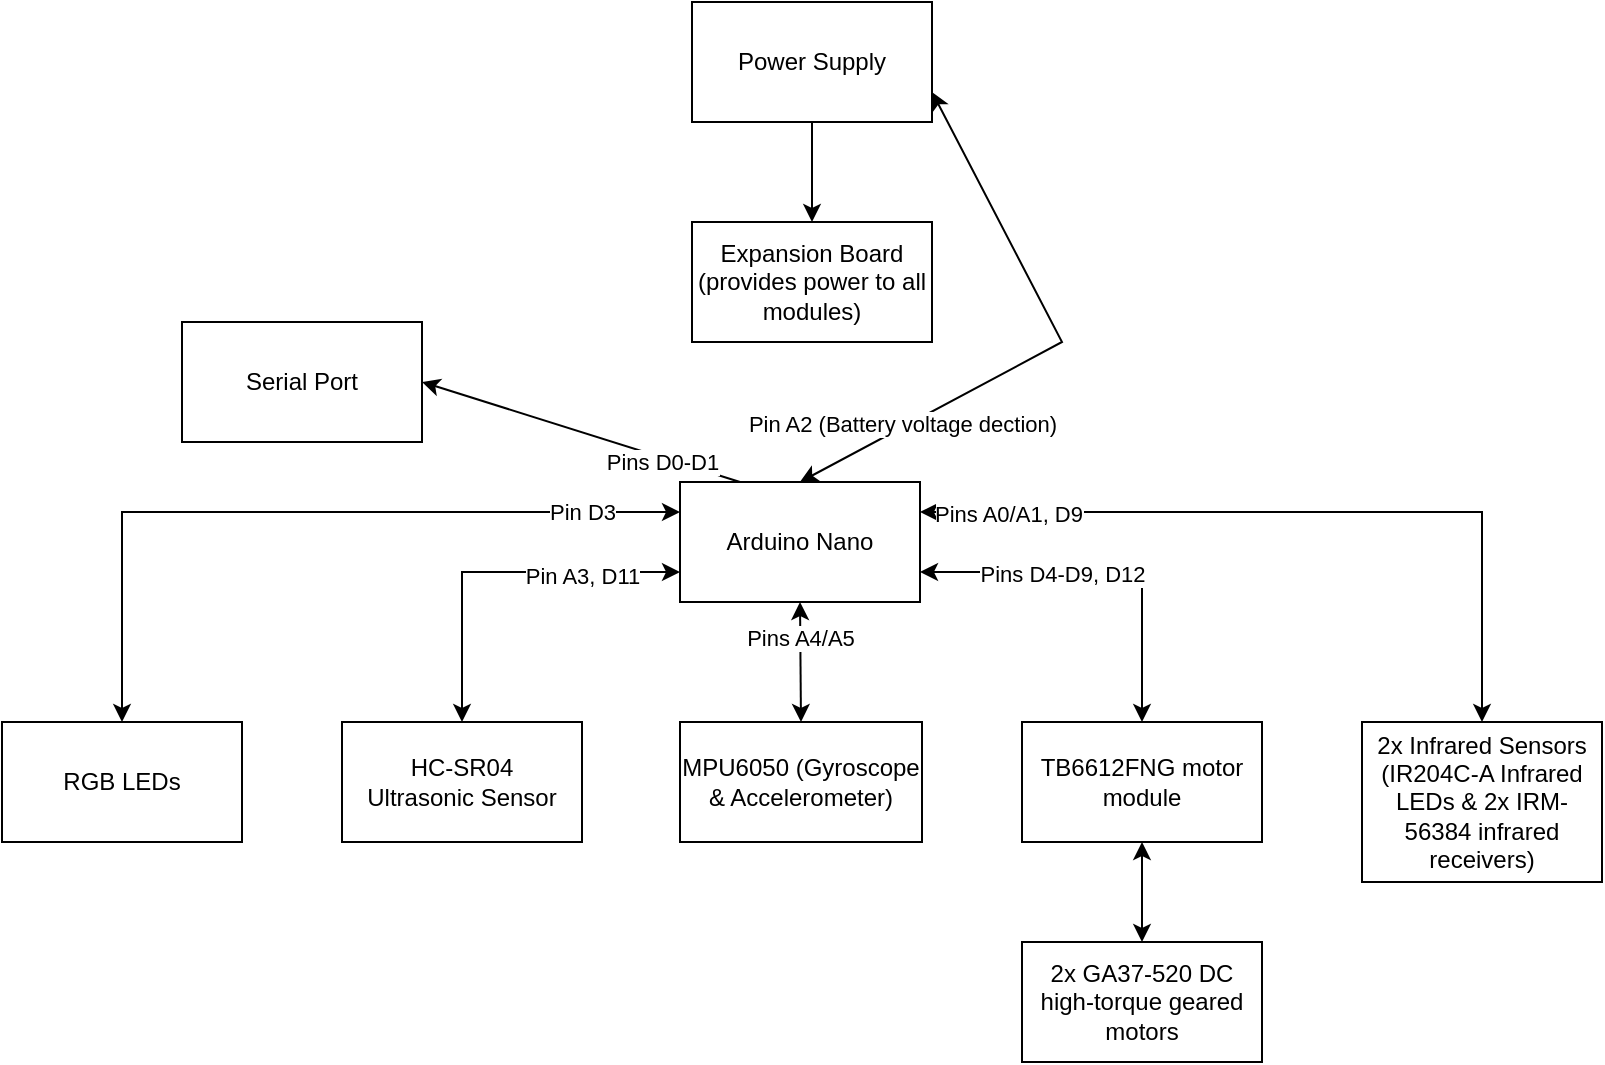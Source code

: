 <mxfile version="24.2.2" type="device">
  <diagram name="Page-1" id="tZhQ7N3SIoY8kiFbMGkk">
    <mxGraphModel dx="946" dy="611" grid="1" gridSize="10" guides="1" tooltips="1" connect="1" arrows="1" fold="1" page="1" pageScale="1" pageWidth="850" pageHeight="1100" math="0" shadow="0">
      <root>
        <mxCell id="0" />
        <mxCell id="1" parent="0" />
        <mxCell id="_G5S-nywfWDWzpAG_IgQ-1" value="Arduino Nano" style="rounded=0;whiteSpace=wrap;html=1;" vertex="1" parent="1">
          <mxGeometry x="359" y="280" width="120" height="60" as="geometry" />
        </mxCell>
        <mxCell id="_G5S-nywfWDWzpAG_IgQ-2" value="Expansion Board&lt;div&gt;(provides power to all modules)&lt;/div&gt;" style="rounded=0;whiteSpace=wrap;html=1;" vertex="1" parent="1">
          <mxGeometry x="365" y="150" width="120" height="60" as="geometry" />
        </mxCell>
        <mxCell id="_G5S-nywfWDWzpAG_IgQ-10" value="" style="edgeStyle=orthogonalEdgeStyle;rounded=0;orthogonalLoop=1;jettySize=auto;html=1;" edge="1" parent="1" source="_G5S-nywfWDWzpAG_IgQ-3" target="_G5S-nywfWDWzpAG_IgQ-2">
          <mxGeometry relative="1" as="geometry" />
        </mxCell>
        <mxCell id="_G5S-nywfWDWzpAG_IgQ-3" value="Power Supply" style="rounded=0;whiteSpace=wrap;html=1;" vertex="1" parent="1">
          <mxGeometry x="365" y="40" width="120" height="60" as="geometry" />
        </mxCell>
        <mxCell id="_G5S-nywfWDWzpAG_IgQ-4" value="MPU6050 (Gyroscope &amp;amp; Accelerometer)" style="rounded=0;whiteSpace=wrap;html=1;" vertex="1" parent="1">
          <mxGeometry x="359" y="400" width="121" height="60" as="geometry" />
        </mxCell>
        <mxCell id="_G5S-nywfWDWzpAG_IgQ-5" value="TB6612FNG motor module" style="rounded=0;whiteSpace=wrap;html=1;" vertex="1" parent="1">
          <mxGeometry x="530" y="400" width="120" height="60" as="geometry" />
        </mxCell>
        <mxCell id="_G5S-nywfWDWzpAG_IgQ-6" value="2x GA37-520 DC high-torque geared motors" style="rounded=0;whiteSpace=wrap;html=1;" vertex="1" parent="1">
          <mxGeometry x="530" y="510" width="120" height="60" as="geometry" />
        </mxCell>
        <mxCell id="_G5S-nywfWDWzpAG_IgQ-7" value="RGB LEDs" style="rounded=0;whiteSpace=wrap;html=1;" vertex="1" parent="1">
          <mxGeometry x="20" y="400" width="120" height="60" as="geometry" />
        </mxCell>
        <mxCell id="_G5S-nywfWDWzpAG_IgQ-8" value="HC-SR04&lt;div&gt;Ultrasonic Sensor&lt;/div&gt;" style="rounded=0;whiteSpace=wrap;html=1;" vertex="1" parent="1">
          <mxGeometry x="190" y="400" width="120" height="60" as="geometry" />
        </mxCell>
        <mxCell id="_G5S-nywfWDWzpAG_IgQ-9" value="2x Infrared Sensors&lt;div&gt;(IR204C-A Infrared LEDs &amp;amp; 2x IRM-56384 infrared receivers)&lt;/div&gt;" style="rounded=0;whiteSpace=wrap;html=1;" vertex="1" parent="1">
          <mxGeometry x="700" y="400" width="120" height="80" as="geometry" />
        </mxCell>
        <mxCell id="_G5S-nywfWDWzpAG_IgQ-14" value="" style="endArrow=classic;startArrow=classic;html=1;rounded=0;entryX=0.5;entryY=1;entryDx=0;entryDy=0;exitX=0.5;exitY=0;exitDx=0;exitDy=0;" edge="1" parent="1" source="_G5S-nywfWDWzpAG_IgQ-4" target="_G5S-nywfWDWzpAG_IgQ-1">
          <mxGeometry width="50" height="50" relative="1" as="geometry">
            <mxPoint x="400" y="400" as="sourcePoint" />
            <mxPoint x="450" y="350" as="targetPoint" />
          </mxGeometry>
        </mxCell>
        <mxCell id="_G5S-nywfWDWzpAG_IgQ-38" value="Pins A4/A5" style="edgeLabel;html=1;align=center;verticalAlign=middle;resizable=0;points=[];" vertex="1" connectable="0" parent="_G5S-nywfWDWzpAG_IgQ-14">
          <mxGeometry x="0.4" relative="1" as="geometry">
            <mxPoint as="offset" />
          </mxGeometry>
        </mxCell>
        <mxCell id="_G5S-nywfWDWzpAG_IgQ-17" value="" style="endArrow=classic;startArrow=classic;html=1;rounded=0;exitX=1;exitY=0.25;exitDx=0;exitDy=0;entryX=0.5;entryY=0;entryDx=0;entryDy=0;" edge="1" parent="1" source="_G5S-nywfWDWzpAG_IgQ-1" target="_G5S-nywfWDWzpAG_IgQ-9">
          <mxGeometry width="50" height="50" relative="1" as="geometry">
            <mxPoint x="550" y="310" as="sourcePoint" />
            <mxPoint x="600" y="260" as="targetPoint" />
            <Array as="points">
              <mxPoint x="760" y="295" />
            </Array>
          </mxGeometry>
        </mxCell>
        <mxCell id="_G5S-nywfWDWzpAG_IgQ-23" value="Pins A0/A1, D9" style="edgeLabel;html=1;align=center;verticalAlign=middle;resizable=0;points=[];" vertex="1" connectable="0" parent="_G5S-nywfWDWzpAG_IgQ-17">
          <mxGeometry x="-0.772" y="-1" relative="1" as="geometry">
            <mxPoint as="offset" />
          </mxGeometry>
        </mxCell>
        <mxCell id="_G5S-nywfWDWzpAG_IgQ-18" value="" style="endArrow=classic;startArrow=classic;html=1;rounded=0;exitX=1;exitY=0.75;exitDx=0;exitDy=0;entryX=0.5;entryY=0;entryDx=0;entryDy=0;" edge="1" parent="1" source="_G5S-nywfWDWzpAG_IgQ-1" target="_G5S-nywfWDWzpAG_IgQ-5">
          <mxGeometry width="50" height="50" relative="1" as="geometry">
            <mxPoint x="570" y="380" as="sourcePoint" />
            <mxPoint x="620" y="330" as="targetPoint" />
            <Array as="points">
              <mxPoint x="590" y="325" />
            </Array>
          </mxGeometry>
        </mxCell>
        <mxCell id="_G5S-nywfWDWzpAG_IgQ-26" value="Pins D4-D9, D12" style="edgeLabel;html=1;align=center;verticalAlign=middle;resizable=0;points=[];" vertex="1" connectable="0" parent="_G5S-nywfWDWzpAG_IgQ-18">
          <mxGeometry x="-0.538" y="-1" relative="1" as="geometry">
            <mxPoint x="28" as="offset" />
          </mxGeometry>
        </mxCell>
        <mxCell id="_G5S-nywfWDWzpAG_IgQ-20" value="" style="endArrow=classic;startArrow=classic;html=1;rounded=0;entryX=0.5;entryY=1;entryDx=0;entryDy=0;" edge="1" parent="1" source="_G5S-nywfWDWzpAG_IgQ-6" target="_G5S-nywfWDWzpAG_IgQ-5">
          <mxGeometry width="50" height="50" relative="1" as="geometry">
            <mxPoint x="470" y="570" as="sourcePoint" />
            <mxPoint x="520" y="520" as="targetPoint" />
          </mxGeometry>
        </mxCell>
        <mxCell id="_G5S-nywfWDWzpAG_IgQ-21" value="" style="endArrow=classic;startArrow=classic;html=1;rounded=0;exitX=0.5;exitY=0;exitDx=0;exitDy=0;entryX=0;entryY=0.25;entryDx=0;entryDy=0;" edge="1" parent="1" source="_G5S-nywfWDWzpAG_IgQ-7" target="_G5S-nywfWDWzpAG_IgQ-1">
          <mxGeometry width="50" height="50" relative="1" as="geometry">
            <mxPoint x="120" y="360" as="sourcePoint" />
            <mxPoint x="170" y="310" as="targetPoint" />
            <Array as="points">
              <mxPoint x="80" y="295" />
            </Array>
          </mxGeometry>
        </mxCell>
        <mxCell id="_G5S-nywfWDWzpAG_IgQ-36" value="Pin D3" style="edgeLabel;html=1;align=center;verticalAlign=middle;resizable=0;points=[];" vertex="1" connectable="0" parent="_G5S-nywfWDWzpAG_IgQ-21">
          <mxGeometry x="0.693" relative="1" as="geometry">
            <mxPoint x="10" as="offset" />
          </mxGeometry>
        </mxCell>
        <mxCell id="_G5S-nywfWDWzpAG_IgQ-22" value="" style="endArrow=classic;startArrow=classic;html=1;rounded=0;exitX=0.5;exitY=0;exitDx=0;exitDy=0;entryX=0;entryY=0.75;entryDx=0;entryDy=0;" edge="1" parent="1" source="_G5S-nywfWDWzpAG_IgQ-8" target="_G5S-nywfWDWzpAG_IgQ-1">
          <mxGeometry width="50" height="50" relative="1" as="geometry">
            <mxPoint x="250" y="390" as="sourcePoint" />
            <mxPoint x="300" y="340" as="targetPoint" />
            <Array as="points">
              <mxPoint x="250" y="325" />
            </Array>
          </mxGeometry>
        </mxCell>
        <mxCell id="_G5S-nywfWDWzpAG_IgQ-34" value="Pin A3, D11" style="edgeLabel;html=1;align=center;verticalAlign=middle;resizable=0;points=[];" vertex="1" connectable="0" parent="_G5S-nywfWDWzpAG_IgQ-22">
          <mxGeometry x="0.5" y="-2" relative="1" as="geometry">
            <mxPoint x="-3" as="offset" />
          </mxGeometry>
        </mxCell>
        <mxCell id="_G5S-nywfWDWzpAG_IgQ-27" value="" style="endArrow=classic;startArrow=classic;html=1;rounded=0;exitX=1;exitY=0.75;exitDx=0;exitDy=0;entryX=0.5;entryY=0;entryDx=0;entryDy=0;" edge="1" parent="1" source="_G5S-nywfWDWzpAG_IgQ-3" target="_G5S-nywfWDWzpAG_IgQ-1">
          <mxGeometry width="50" height="50" relative="1" as="geometry">
            <mxPoint x="570" y="140" as="sourcePoint" />
            <mxPoint x="620" y="90" as="targetPoint" />
            <Array as="points">
              <mxPoint x="550" y="210" />
            </Array>
          </mxGeometry>
        </mxCell>
        <mxCell id="_G5S-nywfWDWzpAG_IgQ-29" value="Pin A2 (Battery voltage dection)" style="edgeLabel;html=1;align=center;verticalAlign=middle;resizable=0;points=[];" vertex="1" connectable="0" parent="_G5S-nywfWDWzpAG_IgQ-27">
          <mxGeometry x="0.716" y="2" relative="1" as="geometry">
            <mxPoint x="14" y="-12" as="offset" />
          </mxGeometry>
        </mxCell>
        <mxCell id="_G5S-nywfWDWzpAG_IgQ-31" value="" style="endArrow=classic;html=1;rounded=0;exitX=0.25;exitY=0;exitDx=0;exitDy=0;" edge="1" parent="1" source="_G5S-nywfWDWzpAG_IgQ-1">
          <mxGeometry width="50" height="50" relative="1" as="geometry">
            <mxPoint x="310" y="270" as="sourcePoint" />
            <mxPoint x="230" y="230" as="targetPoint" />
          </mxGeometry>
        </mxCell>
        <mxCell id="_G5S-nywfWDWzpAG_IgQ-33" value="Pins D0-D1" style="edgeLabel;html=1;align=center;verticalAlign=middle;resizable=0;points=[];" vertex="1" connectable="0" parent="_G5S-nywfWDWzpAG_IgQ-31">
          <mxGeometry x="-0.15" y="-2" relative="1" as="geometry">
            <mxPoint x="28" y="13" as="offset" />
          </mxGeometry>
        </mxCell>
        <mxCell id="_G5S-nywfWDWzpAG_IgQ-32" value="Serial Port" style="rounded=0;whiteSpace=wrap;html=1;" vertex="1" parent="1">
          <mxGeometry x="110" y="200" width="120" height="60" as="geometry" />
        </mxCell>
      </root>
    </mxGraphModel>
  </diagram>
</mxfile>
